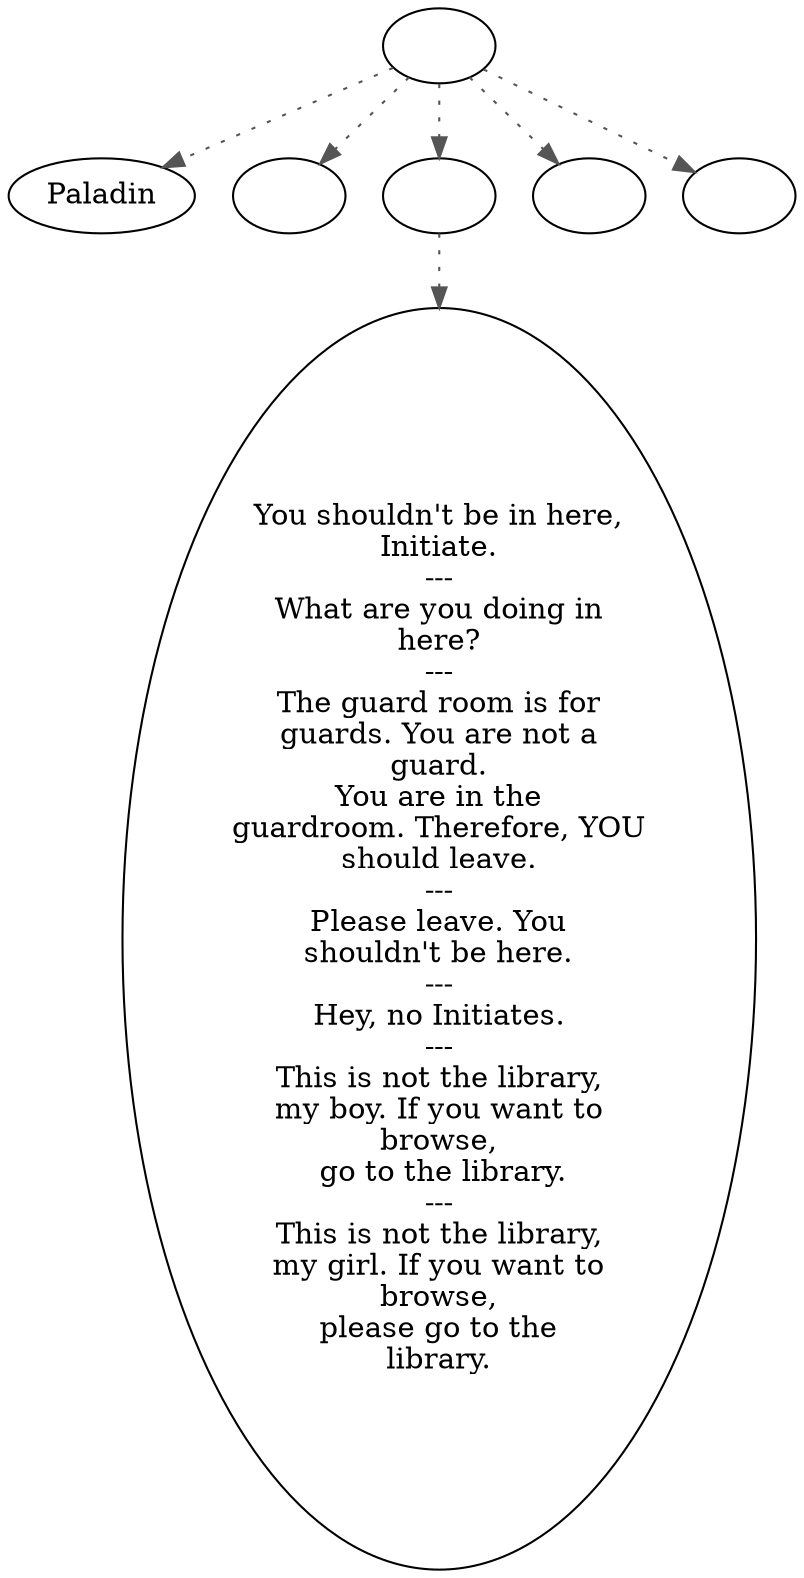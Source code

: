 digraph PALADINB {
  "start" [style=filled       fillcolor="#FFFFFF"       color="#000000"]
  "start" -> "look_at_p_proc" [style=dotted color="#555555"]
  "start" -> "pickup_p_proc" [style=dotted color="#555555"]
  "start" -> "talk_p_proc" [style=dotted color="#555555"]
  "start" -> "critter_p_proc" [style=dotted color="#555555"]
  "start" -> "destroy_p_proc" [style=dotted color="#555555"]
  "start" [label=""]
  "PaladinBRandom" [style=filled       fillcolor="#FFFFFF"       color="#000000"]
  "PaladinBRandom" [label="You shouldn't be in here,\nInitiate.\n---\nWhat are you doing in\nhere?\n---\nThe guard room is for\nguards. You are not a\nguard.\nYou are in the\nguardroom. Therefore, YOU\nshould leave.\n---\nPlease leave. You\nshouldn't be here.\n---\nHey, no Initiates.\n---\nThis is not the library,\nmy boy. If you want to\nbrowse,\n go to the library.\n---\nThis is not the library,\nmy girl. If you want to\nbrowse,\nplease go to the\nlibrary."]
  "critter_p_proc" [style=filled       fillcolor="#FFFFFF"       color="#000000"]
  "critter_p_proc" [label=""]
  "pickup_p_proc" [style=filled       fillcolor="#FFFFFF"       color="#000000"]
  "pickup_p_proc" [label=""]
  "talk_p_proc" [style=filled       fillcolor="#FFFFFF"       color="#000000"]
  "talk_p_proc" -> "PaladinBRandom" [style=dotted color="#555555"]
  "talk_p_proc" [label=""]
  "destroy_p_proc" [style=filled       fillcolor="#FFFFFF"       color="#000000"]
  "destroy_p_proc" [label=""]
  "look_at_p_proc" [style=filled       fillcolor="#FFFFFF"       color="#000000"]
  "look_at_p_proc" [label="Paladin"]
}
